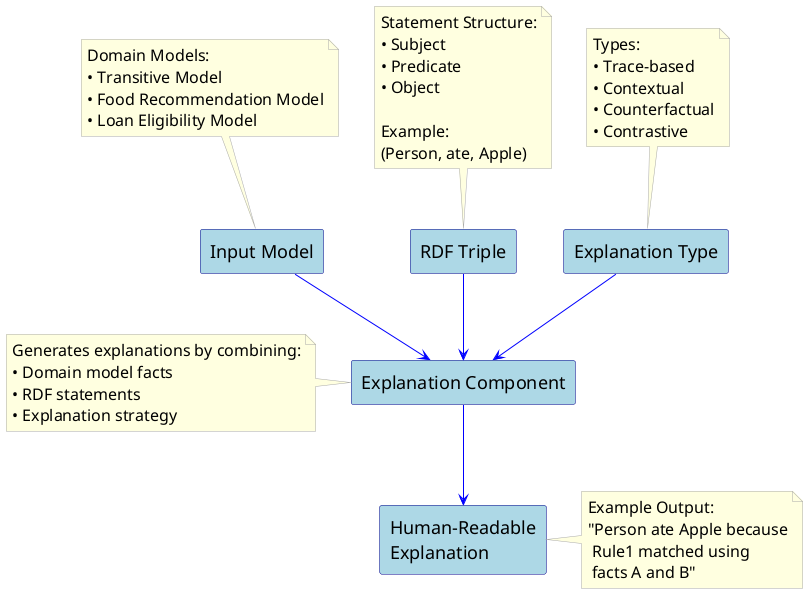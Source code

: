 @startuml Generic Explanation Component

skinparam {
    FontSize 16
    DefaultFontSize 16
}

skinparam rectangle {
    BackgroundColor LightBlue
    BorderColor DarkBlue
    ArrowColor DarkBlue
    FontSize 18
}

skinparam note {
    BackgroundColor LightYellow
    BorderColor DarkGray
    FontSize 16
}

rectangle "Input Model" as Model
note top of Model
  Domain Models:
  • Transitive Model
  • Food Recommendation Model
  • Loan Eligibility Model
end note

rectangle "RDF Triple" as Triple
note top of Triple
  Statement Structure:
  • Subject
  • Predicate
  • Object

  Example:
  (Person, ate, Apple)
end note

rectangle "Explanation Type" as ExpType
note top of ExpType
  Types:
  • Trace-based
  • Contextual
  • Counterfactual
  • Contrastive
end note

rectangle "Explanation Component" as Component
note left of Component
  Generates explanations by combining:
  • Domain model facts
  • RDF statements
  • Explanation strategy
end note

rectangle "Human-Readable\nExplanation" as Output
note right of Output
  Example Output:
  "Person ate Apple because
   Rule1 matched using
   facts A and B"
end note

Model -[#blue]-> Component
Triple -[#blue]-> Component
ExpType -[#blue]-> Component
Component -[#blue]-> Output

@enduml